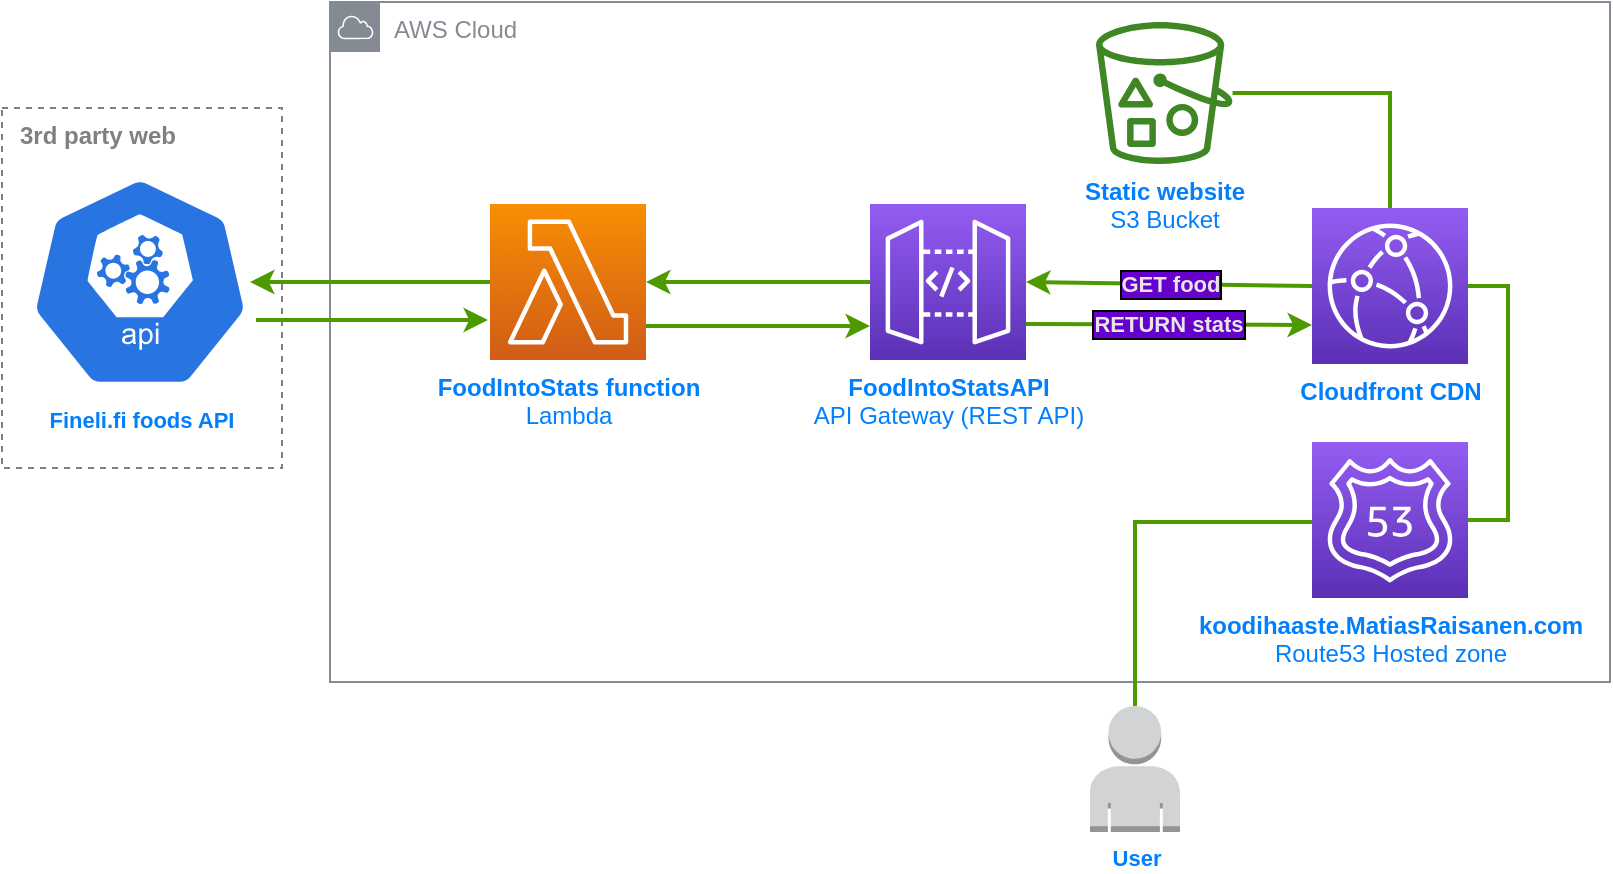 <mxfile version="20.5.0" type="device"><diagram id="xwm2yCKFupjTG_3PH-Wp" name="Page-1"><mxGraphModel dx="815" dy="553" grid="1" gridSize="10" guides="1" tooltips="1" connect="1" arrows="1" fold="1" page="1" pageScale="1" pageWidth="827" pageHeight="1169" math="0" shadow="0"><root><mxCell id="0"/><mxCell id="1" parent="0"/><mxCell id="YPyvCcQsIqpML-xq_xVL-1" value="" style="rounded=0;whiteSpace=wrap;html=1;fillColor=none;dashed=1;strokeColor=#808080;" parent="1" vertex="1"><mxGeometry x="6" y="93" width="140" height="180" as="geometry"/></mxCell><mxCell id="2GJSY5aYCOrNIW1YlnAH-18" value="AWS Cloud" style="points=[[0,0],[0.25,0],[0.5,0],[0.75,0],[1,0],[1,0.25],[1,0.5],[1,0.75],[1,1],[0.75,1],[0.5,1],[0.25,1],[0,1],[0,0.75],[0,0.5],[0,0.25]];outlineConnect=0;gradientColor=none;html=1;whiteSpace=wrap;fontSize=12;fontStyle=0;container=1;pointerEvents=0;collapsible=0;recursiveResize=0;shape=mxgraph.aws4.group;grIcon=mxgraph.aws4.group_aws_cloud;strokeColor=#858B94;fillColor=none;verticalAlign=top;align=left;spacingLeft=30;fontColor=#858B94;dashed=0;" parent="1" vertex="1"><mxGeometry x="170" y="40" width="640" height="340" as="geometry"/></mxCell><mxCell id="LtDOuTQ39GvWO2Fx8b3P-21" value="" style="edgeStyle=orthogonalEdgeStyle;shape=connector;rounded=0;orthogonalLoop=1;jettySize=auto;html=1;labelBackgroundColor=default;strokeColor=#4D9900;strokeWidth=2;fontFamily=Helvetica;fontSize=11;fontColor=#007FFF;endArrow=classic;" parent="2GJSY5aYCOrNIW1YlnAH-18" source="BmDGQLYra--W-K-DoZlu-3" target="gthEMVS7y0xNyNdEzm3U-1" edge="1"><mxGeometry relative="1" as="geometry"/></mxCell><mxCell id="LtDOuTQ39GvWO2Fx8b3P-23" value="RETURN stats" style="edgeStyle=orthogonalEdgeStyle;shape=connector;rounded=0;orthogonalLoop=1;jettySize=auto;html=1;labelBackgroundColor=#6600CC;strokeColor=#4D9900;strokeWidth=2;fontFamily=Helvetica;fontSize=11;fontColor=#E6E6E6;endArrow=classic;labelBorderColor=default;spacingTop=0;spacingLeft=0;fontStyle=1;entryX=0;entryY=0.75;entryDx=0;entryDy=0;entryPerimeter=0;" parent="2GJSY5aYCOrNIW1YlnAH-18" edge="1" target="QzyAW5fRtaBCOXhbAxFr-9"><mxGeometry relative="1" as="geometry"><mxPoint x="348" y="161" as="sourcePoint"/><mxPoint x="483" y="161" as="targetPoint"/></mxGeometry></mxCell><mxCell id="BmDGQLYra--W-K-DoZlu-3" value="&lt;b&gt;FoodIntoStatsAPI&lt;/b&gt;&lt;br&gt;API Gateway (REST API)" style="sketch=0;points=[[0,0,0],[0.25,0,0],[0.5,0,0],[0.75,0,0],[1,0,0],[0,1,0],[0.25,1,0],[0.5,1,0],[0.75,1,0],[1,1,0],[0,0.25,0],[0,0.5,0],[0,0.75,0],[1,0.25,0],[1,0.5,0],[1,0.75,0]];outlineConnect=0;fontColor=#007FFF;gradientColor=#945DF2;gradientDirection=north;fillColor=#5A30B5;strokeColor=#ffffff;dashed=0;verticalLabelPosition=bottom;verticalAlign=top;align=center;fontSize=12;fontStyle=0;aspect=fixed;shape=mxgraph.aws4.resourceIcon;resIcon=mxgraph.aws4.api_gateway;html=1;labelPosition=center;" parent="2GJSY5aYCOrNIW1YlnAH-18" vertex="1"><mxGeometry x="270" y="101" width="78" height="78" as="geometry"/></mxCell><mxCell id="LtDOuTQ39GvWO2Fx8b3P-22" value="" style="edgeStyle=orthogonalEdgeStyle;shape=connector;rounded=0;orthogonalLoop=1;jettySize=auto;html=1;labelBackgroundColor=default;strokeColor=#4D9900;strokeWidth=2;fontFamily=Helvetica;fontSize=11;fontColor=#007FFF;endArrow=classic;" parent="2GJSY5aYCOrNIW1YlnAH-18" edge="1"><mxGeometry relative="1" as="geometry"><mxPoint x="158" y="162" as="sourcePoint"/><mxPoint x="270" y="162" as="targetPoint"/></mxGeometry></mxCell><mxCell id="gthEMVS7y0xNyNdEzm3U-1" value="&lt;b&gt;FoodIntoStats&amp;nbsp;function&lt;/b&gt;&lt;br&gt;Lambda" style="sketch=0;points=[[0,0,0],[0.25,0,0],[0.5,0,0],[0.75,0,0],[1,0,0],[0,1,0],[0.25,1,0],[0.5,1,0],[0.75,1,0],[1,1,0],[0,0.25,0],[0,0.5,0],[0,0.75,0],[1,0.25,0],[1,0.5,0],[1,0.75,0]];outlineConnect=0;fontColor=#007FFF;gradientColor=#F78E04;gradientDirection=north;fillColor=#D05C17;strokeColor=#ffffff;dashed=0;verticalLabelPosition=bottom;verticalAlign=top;align=center;fontSize=12;fontStyle=0;aspect=fixed;shape=mxgraph.aws4.resourceIcon;resIcon=mxgraph.aws4.lambda;html=1;" parent="2GJSY5aYCOrNIW1YlnAH-18" vertex="1"><mxGeometry x="80" y="101" width="78" height="78" as="geometry"/></mxCell><mxCell id="QzyAW5fRtaBCOXhbAxFr-14" value="" style="edgeStyle=orthogonalEdgeStyle;shape=connector;rounded=0;orthogonalLoop=1;jettySize=auto;html=1;labelBackgroundColor=#6600CC;labelBorderColor=default;strokeColor=#4D9900;strokeWidth=2;fontFamily=Helvetica;fontSize=12;fontColor=#007FFE;endArrow=none;startArrow=none;startFill=0;endFill=0;" edge="1" parent="2GJSY5aYCOrNIW1YlnAH-18" source="-xcAe9-d7gHpZYY9VSKh-9" target="QzyAW5fRtaBCOXhbAxFr-9"><mxGeometry relative="1" as="geometry"><mxPoint x="500" y="50" as="targetPoint"/></mxGeometry></mxCell><mxCell id="-xcAe9-d7gHpZYY9VSKh-9" value="&lt;b&gt;Static website&lt;/b&gt;&lt;br&gt;S3 Bucket" style="sketch=0;outlineConnect=0;fontColor=#007FFF;gradientColor=none;fillColor=#3F8624;strokeColor=none;dashed=0;verticalLabelPosition=bottom;verticalAlign=top;align=center;fontSize=12;fontStyle=0;aspect=fixed;pointerEvents=1;shape=mxgraph.aws4.bucket_with_objects;html=1;" parent="2GJSY5aYCOrNIW1YlnAH-18" vertex="1"><mxGeometry x="383" y="10" width="68.27" height="71" as="geometry"/></mxCell><mxCell id="LtDOuTQ39GvWO2Fx8b3P-20" value="GET food" style="endArrow=classic;html=1;rounded=0;labelBackgroundColor=#6600CC;strokeColor=#4D9900;strokeWidth=2;fontFamily=Helvetica;fontSize=11;fontColor=#E6E6E6;shape=connector;entryX=1;entryY=0.5;entryDx=0;entryDy=0;entryPerimeter=0;labelBorderColor=default;fontStyle=1;spacingLeft=0;spacing=2;exitX=0;exitY=0.5;exitDx=0;exitDy=0;exitPerimeter=0;" parent="2GJSY5aYCOrNIW1YlnAH-18" target="BmDGQLYra--W-K-DoZlu-3" edge="1" source="QzyAW5fRtaBCOXhbAxFr-9"><mxGeometry width="50" height="50" relative="1" as="geometry"><mxPoint x="477" y="141" as="sourcePoint"/><mxPoint x="373" y="141" as="targetPoint"/></mxGeometry></mxCell><mxCell id="LtDOuTQ39GvWO2Fx8b3P-39" value="" style="edgeStyle=orthogonalEdgeStyle;shape=connector;rounded=0;orthogonalLoop=1;jettySize=auto;html=1;labelBackgroundColor=default;strokeColor=#4D9900;strokeWidth=2;fontFamily=Helvetica;fontSize=11;fontColor=#007FFF;endArrow=classic;" parent="2GJSY5aYCOrNIW1YlnAH-18" edge="1"><mxGeometry relative="1" as="geometry"><mxPoint x="-37" y="159" as="sourcePoint"/><mxPoint x="79" y="159" as="targetPoint"/></mxGeometry></mxCell><mxCell id="QzyAW5fRtaBCOXhbAxFr-16" value="" style="edgeStyle=orthogonalEdgeStyle;shape=connector;rounded=0;orthogonalLoop=1;jettySize=auto;html=1;labelBackgroundColor=#6600CC;labelBorderColor=default;strokeColor=#4D9900;strokeWidth=2;fontFamily=Helvetica;fontSize=12;fontColor=#007FFE;startArrow=none;startFill=0;endArrow=none;endFill=0;exitX=1;exitY=0.5;exitDx=0;exitDy=0;exitPerimeter=0;entryX=1;entryY=0.5;entryDx=0;entryDy=0;entryPerimeter=0;" edge="1" parent="2GJSY5aYCOrNIW1YlnAH-18" source="LtDOuTQ39GvWO2Fx8b3P-24" target="QzyAW5fRtaBCOXhbAxFr-9"><mxGeometry relative="1" as="geometry"/></mxCell><mxCell id="QzyAW5fRtaBCOXhbAxFr-9" value="&lt;b&gt;Cloudfront CDN&lt;/b&gt;" style="sketch=0;points=[[0,0,0],[0.25,0,0],[0.5,0,0],[0.75,0,0],[1,0,0],[0,1,0],[0.25,1,0],[0.5,1,0],[0.75,1,0],[1,1,0],[0,0.25,0],[0,0.5,0],[0,0.75,0],[1,0.25,0],[1,0.5,0],[1,0.75,0]];outlineConnect=0;fontColor=#007FFE;gradientColor=#945DF2;gradientDirection=north;fillColor=#5A30B5;strokeColor=#ffffff;dashed=0;verticalLabelPosition=bottom;verticalAlign=top;align=center;html=1;fontSize=12;fontStyle=0;aspect=fixed;shape=mxgraph.aws4.resourceIcon;resIcon=mxgraph.aws4.cloudfront;fontFamily=Helvetica;" vertex="1" parent="2GJSY5aYCOrNIW1YlnAH-18"><mxGeometry x="491" y="103" width="78" height="78" as="geometry"/></mxCell><mxCell id="LtDOuTQ39GvWO2Fx8b3P-24" value="&lt;font color=&quot;#007ffe&quot;&gt;&lt;b&gt;koodihaaste.MatiasRaisanen.com&lt;/b&gt;&lt;br&gt;Route53 Hosted zone&lt;br&gt;&lt;/font&gt;" style="sketch=0;points=[[0,0,0],[0.25,0,0],[0.5,0,0],[0.75,0,0],[1,0,0],[0,1,0],[0.25,1,0],[0.5,1,0],[0.75,1,0],[1,1,0],[0,0.25,0],[0,0.5,0],[0,0.75,0],[1,0.25,0],[1,0.5,0],[1,0.75,0]];outlineConnect=0;fontColor=#232F3E;gradientColor=#945DF2;gradientDirection=north;fillColor=#5A30B5;strokeColor=#ffffff;dashed=0;verticalLabelPosition=bottom;verticalAlign=top;align=center;html=1;fontSize=12;fontStyle=0;aspect=fixed;shape=mxgraph.aws4.resourceIcon;resIcon=mxgraph.aws4.route_53;fontFamily=Helvetica;" parent="2GJSY5aYCOrNIW1YlnAH-18" vertex="1"><mxGeometry x="491" y="220" width="78" height="78" as="geometry"/></mxCell><mxCell id="LtDOuTQ39GvWO2Fx8b3P-35" value="" style="edgeStyle=orthogonalEdgeStyle;shape=connector;rounded=0;orthogonalLoop=1;jettySize=auto;html=1;labelBackgroundColor=default;strokeColor=#4D9900;strokeWidth=2;fontFamily=Helvetica;fontSize=11;fontColor=#007FFE;endArrow=none;endFill=0;startArrow=classic;startFill=1;" parent="1" source="LtDOuTQ39GvWO2Fx8b3P-33" target="gthEMVS7y0xNyNdEzm3U-1" edge="1"><mxGeometry relative="1" as="geometry"><mxPoint x="165" y="183" as="targetPoint"/></mxGeometry></mxCell><mxCell id="LtDOuTQ39GvWO2Fx8b3P-33" value="" style="sketch=0;html=1;dashed=0;whitespace=wrap;fillColor=#2875E2;strokeColor=#ffffff;points=[[0.005,0.63,0],[0.1,0.2,0],[0.9,0.2,0],[0.5,0,0],[0.995,0.63,0],[0.72,0.99,0],[0.5,1,0],[0.28,0.99,0]];shape=mxgraph.kubernetes.icon;prIcon=api;fontFamily=Helvetica;fontSize=11;fontColor=#007FFE;" parent="1" vertex="1"><mxGeometry x="20" y="123.5" width="110" height="113" as="geometry"/></mxCell><mxCell id="LtDOuTQ39GvWO2Fx8b3P-36" value="Fineli.fi foods API" style="text;html=1;strokeColor=none;fillColor=none;align=center;verticalAlign=middle;whiteSpace=wrap;rounded=0;fontFamily=Helvetica;fontSize=11;fontColor=#007FFE;fontStyle=1" parent="1" vertex="1"><mxGeometry x="26" y="234" width="100" height="30" as="geometry"/></mxCell><mxCell id="YPyvCcQsIqpML-xq_xVL-2" value="&lt;b&gt;3rd party web&lt;br&gt;&lt;/b&gt;" style="text;html=1;strokeColor=none;fillColor=none;align=center;verticalAlign=middle;whiteSpace=wrap;rounded=0;dashed=1;fontColor=#808080;" parent="1" vertex="1"><mxGeometry x="7" y="92" width="94" height="30" as="geometry"/></mxCell><mxCell id="QzyAW5fRtaBCOXhbAxFr-15" value="" style="shape=connector;rounded=0;orthogonalLoop=1;jettySize=auto;html=1;labelBackgroundColor=#6600CC;labelBorderColor=default;strokeColor=#4D9900;strokeWidth=2;fontFamily=Helvetica;fontSize=12;fontColor=#007FFE;startArrow=none;startFill=0;endArrow=none;endFill=0;edgeStyle=orthogonalEdgeStyle;" edge="1" parent="1" source="QzyAW5fRtaBCOXhbAxFr-7" target="LtDOuTQ39GvWO2Fx8b3P-24"><mxGeometry relative="1" as="geometry"><Array as="points"><mxPoint x="573" y="300"/></Array></mxGeometry></mxCell><mxCell id="QzyAW5fRtaBCOXhbAxFr-7" value="&lt;b&gt;User&lt;/b&gt;" style="outlineConnect=0;dashed=0;verticalLabelPosition=bottom;verticalAlign=top;align=center;html=1;shape=mxgraph.aws3.user;fillColor=#D2D3D3;gradientColor=none;fontFamily=Helvetica;fontSize=11;fontColor=#007FFE;" vertex="1" parent="1"><mxGeometry x="550" y="392" width="45" height="63" as="geometry"/></mxCell></root></mxGraphModel></diagram></mxfile>